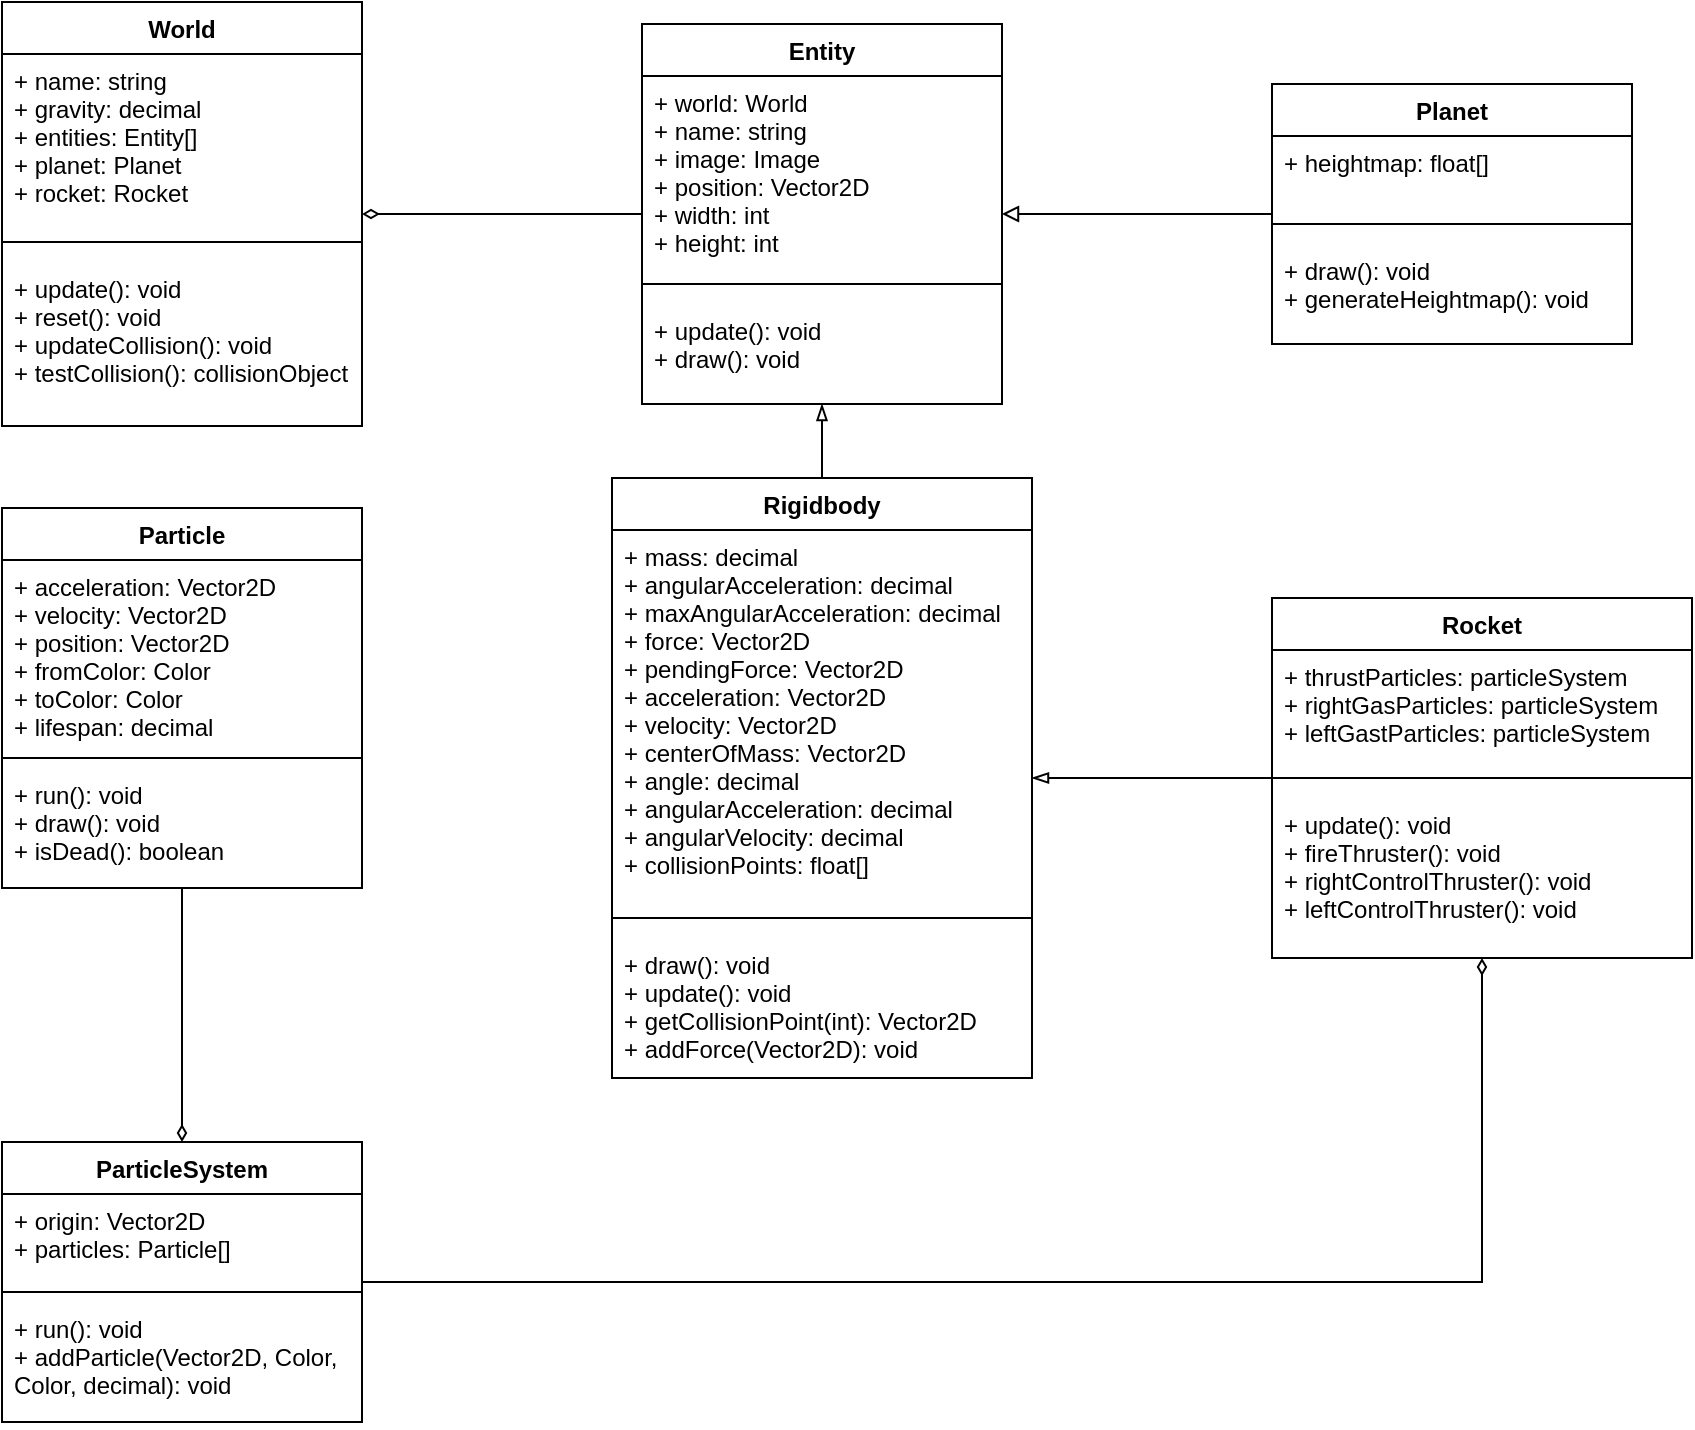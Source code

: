 <mxfile version="10.7.5" type="device"><diagram name="Page-1" id="e7e014a7-5840-1c2e-5031-d8a46d1fe8dd"><mxGraphModel dx="1695" dy="923" grid="1" gridSize="10" guides="1" tooltips="1" connect="1" arrows="1" fold="1" page="1" pageScale="1" pageWidth="1169" pageHeight="826" background="#ffffff" math="0" shadow="0"><root><mxCell id="0"/><mxCell id="1" parent="0"/><mxCell id="7kcQO5zTfsP24idZ5UzW-42" value="World&#10;" style="swimlane;fontStyle=1;align=center;verticalAlign=top;childLayout=stackLayout;horizontal=1;startSize=26;horizontalStack=0;resizeParent=1;resizeParentMax=0;resizeLast=0;collapsible=1;marginBottom=0;" vertex="1" parent="1"><mxGeometry x="160" y="28" width="180" height="212" as="geometry"/></mxCell><mxCell id="7kcQO5zTfsP24idZ5UzW-43" value="+ name: string&#10;+ gravity: decimal&#10;+ entities: Entity[]&#10;+ planet: Planet&#10;+ rocket: Rocket&#10;" style="text;strokeColor=none;fillColor=none;align=left;verticalAlign=top;spacingLeft=4;spacingRight=4;overflow=hidden;rotatable=0;points=[[0,0.5],[1,0.5]];portConstraint=eastwest;" vertex="1" parent="7kcQO5zTfsP24idZ5UzW-42"><mxGeometry y="26" width="180" height="84" as="geometry"/></mxCell><mxCell id="7kcQO5zTfsP24idZ5UzW-44" value="" style="line;strokeWidth=1;fillColor=none;align=left;verticalAlign=middle;spacingTop=-1;spacingLeft=3;spacingRight=3;rotatable=0;labelPosition=right;points=[];portConstraint=eastwest;" vertex="1" parent="7kcQO5zTfsP24idZ5UzW-42"><mxGeometry y="110" width="180" height="20" as="geometry"/></mxCell><mxCell id="7kcQO5zTfsP24idZ5UzW-45" value="+ update(): void&#10;+ reset(): void&#10;+ updateCollision(): void&#10;+ testCollision(): collisionObject" style="text;strokeColor=none;fillColor=none;align=left;verticalAlign=top;spacingLeft=4;spacingRight=4;overflow=hidden;rotatable=0;points=[[0,0.5],[1,0.5]];portConstraint=eastwest;" vertex="1" parent="7kcQO5zTfsP24idZ5UzW-42"><mxGeometry y="130" width="180" height="82" as="geometry"/></mxCell><mxCell id="7kcQO5zTfsP24idZ5UzW-82" style="edgeStyle=orthogonalEdgeStyle;rounded=0;orthogonalLoop=1;jettySize=auto;html=1;endArrow=diamondThin;endFill=0;strokeWidth=1;" edge="1" parent="1" source="7kcQO5zTfsP24idZ5UzW-50" target="7kcQO5zTfsP24idZ5UzW-42"><mxGeometry relative="1" as="geometry"/></mxCell><mxCell id="7kcQO5zTfsP24idZ5UzW-50" value="Entity&#10;" style="swimlane;fontStyle=1;align=center;verticalAlign=top;childLayout=stackLayout;horizontal=1;startSize=26;horizontalStack=0;resizeParent=1;resizeParentMax=0;resizeLast=0;collapsible=1;marginBottom=0;" vertex="1" parent="1"><mxGeometry x="480" y="39" width="180" height="190" as="geometry"/></mxCell><mxCell id="7kcQO5zTfsP24idZ5UzW-51" value="+ world: World&#10;+ name: string&#10;+ image: Image&#10;+ position: Vector2D&#10;+ width: int&#10;+ height: int&#10;" style="text;strokeColor=none;fillColor=none;align=left;verticalAlign=top;spacingLeft=4;spacingRight=4;overflow=hidden;rotatable=0;points=[[0,0.5],[1,0.5]];portConstraint=eastwest;" vertex="1" parent="7kcQO5zTfsP24idZ5UzW-50"><mxGeometry y="26" width="180" height="94" as="geometry"/></mxCell><mxCell id="7kcQO5zTfsP24idZ5UzW-52" value="" style="line;strokeWidth=1;fillColor=none;align=left;verticalAlign=middle;spacingTop=-1;spacingLeft=3;spacingRight=3;rotatable=0;labelPosition=right;points=[];portConstraint=eastwest;" vertex="1" parent="7kcQO5zTfsP24idZ5UzW-50"><mxGeometry y="120" width="180" height="20" as="geometry"/></mxCell><mxCell id="7kcQO5zTfsP24idZ5UzW-53" value="+ update(): void&#10;+ draw(): void&#10;" style="text;strokeColor=none;fillColor=none;align=left;verticalAlign=top;spacingLeft=4;spacingRight=4;overflow=hidden;rotatable=0;points=[[0,0.5],[1,0.5]];portConstraint=eastwest;" vertex="1" parent="7kcQO5zTfsP24idZ5UzW-50"><mxGeometry y="140" width="180" height="50" as="geometry"/></mxCell><mxCell id="7kcQO5zTfsP24idZ5UzW-54" value="Rigidbody&#10;" style="swimlane;fontStyle=1;align=center;verticalAlign=top;childLayout=stackLayout;horizontal=1;startSize=26;horizontalStack=0;resizeParent=1;resizeParentMax=0;resizeLast=0;collapsible=1;marginBottom=0;" vertex="1" parent="1"><mxGeometry x="465" y="266" width="210" height="300" as="geometry"/></mxCell><mxCell id="7kcQO5zTfsP24idZ5UzW-55" value="+ mass: decimal&#10;+ angularAcceleration: decimal&#10;+ maxAngularAcceleration: decimal&#10;+ force: Vector2D&#10;+ pendingForce: Vector2D&#10;+ acceleration: Vector2D&#10;+ velocity: Vector2D&#10;+ centerOfMass: Vector2D&#10;+ angle: decimal&#10;+ angularAcceleration: decimal&#10;+ angularVelocity: decimal&#10;+ collisionPoints: float[]" style="text;strokeColor=none;fillColor=none;align=left;verticalAlign=top;spacingLeft=4;spacingRight=4;overflow=hidden;rotatable=0;points=[[0,0.5],[1,0.5]];portConstraint=eastwest;" vertex="1" parent="7kcQO5zTfsP24idZ5UzW-54"><mxGeometry y="26" width="210" height="184" as="geometry"/></mxCell><mxCell id="7kcQO5zTfsP24idZ5UzW-56" value="" style="line;strokeWidth=1;fillColor=none;align=left;verticalAlign=middle;spacingTop=-1;spacingLeft=3;spacingRight=3;rotatable=0;labelPosition=right;points=[];portConstraint=eastwest;" vertex="1" parent="7kcQO5zTfsP24idZ5UzW-54"><mxGeometry y="210" width="210" height="20" as="geometry"/></mxCell><mxCell id="7kcQO5zTfsP24idZ5UzW-57" value="+ draw(): void&#10;+ update(): void&#10;+ getCollisionPoint(int): Vector2D&#10;+ addForce(Vector2D): void" style="text;strokeColor=none;fillColor=none;align=left;verticalAlign=top;spacingLeft=4;spacingRight=4;overflow=hidden;rotatable=0;points=[[0,0.5],[1,0.5]];portConstraint=eastwest;" vertex="1" parent="7kcQO5zTfsP24idZ5UzW-54"><mxGeometry y="230" width="210" height="70" as="geometry"/></mxCell><mxCell id="7kcQO5zTfsP24idZ5UzW-59" style="edgeStyle=orthogonalEdgeStyle;rounded=0;orthogonalLoop=1;jettySize=auto;html=1;exitX=0.5;exitY=0;exitDx=0;exitDy=0;endArrow=blockThin;endFill=0;" edge="1" parent="1" source="7kcQO5zTfsP24idZ5UzW-54" target="7kcQO5zTfsP24idZ5UzW-50"><mxGeometry relative="1" as="geometry"/></mxCell><mxCell id="7kcQO5zTfsP24idZ5UzW-64" style="edgeStyle=orthogonalEdgeStyle;rounded=0;orthogonalLoop=1;jettySize=auto;html=1;endArrow=block;endFill=0;" edge="1" parent="1" source="7kcQO5zTfsP24idZ5UzW-60" target="7kcQO5zTfsP24idZ5UzW-50"><mxGeometry relative="1" as="geometry"/></mxCell><mxCell id="7kcQO5zTfsP24idZ5UzW-60" value="Planet&#10;" style="swimlane;fontStyle=1;align=center;verticalAlign=top;childLayout=stackLayout;horizontal=1;startSize=26;horizontalStack=0;resizeParent=1;resizeParentMax=0;resizeLast=0;collapsible=1;marginBottom=0;" vertex="1" parent="1"><mxGeometry x="795" y="69" width="180" height="130" as="geometry"/></mxCell><mxCell id="7kcQO5zTfsP24idZ5UzW-61" value="+ heightmap: float[]&#10;" style="text;strokeColor=none;fillColor=none;align=left;verticalAlign=top;spacingLeft=4;spacingRight=4;overflow=hidden;rotatable=0;points=[[0,0.5],[1,0.5]];portConstraint=eastwest;" vertex="1" parent="7kcQO5zTfsP24idZ5UzW-60"><mxGeometry y="26" width="180" height="34" as="geometry"/></mxCell><mxCell id="7kcQO5zTfsP24idZ5UzW-62" value="" style="line;strokeWidth=1;fillColor=none;align=left;verticalAlign=middle;spacingTop=-1;spacingLeft=3;spacingRight=3;rotatable=0;labelPosition=right;points=[];portConstraint=eastwest;" vertex="1" parent="7kcQO5zTfsP24idZ5UzW-60"><mxGeometry y="60" width="180" height="20" as="geometry"/></mxCell><mxCell id="7kcQO5zTfsP24idZ5UzW-63" value="+ draw(): void&#10;+ generateHeightmap(): void" style="text;strokeColor=none;fillColor=none;align=left;verticalAlign=top;spacingLeft=4;spacingRight=4;overflow=hidden;rotatable=0;points=[[0,0.5],[1,0.5]];portConstraint=eastwest;" vertex="1" parent="7kcQO5zTfsP24idZ5UzW-60"><mxGeometry y="80" width="180" height="50" as="geometry"/></mxCell><mxCell id="7kcQO5zTfsP24idZ5UzW-69" style="edgeStyle=orthogonalEdgeStyle;rounded=0;orthogonalLoop=1;jettySize=auto;html=1;endArrow=blockThin;endFill=0;" edge="1" parent="1" source="7kcQO5zTfsP24idZ5UzW-65" target="7kcQO5zTfsP24idZ5UzW-54"><mxGeometry relative="1" as="geometry"/></mxCell><mxCell id="7kcQO5zTfsP24idZ5UzW-65" value="Rocket&#10;" style="swimlane;fontStyle=1;align=center;verticalAlign=top;childLayout=stackLayout;horizontal=1;startSize=26;horizontalStack=0;resizeParent=1;resizeParentMax=0;resizeLast=0;collapsible=1;marginBottom=0;" vertex="1" parent="1"><mxGeometry x="795" y="326" width="210" height="180" as="geometry"/></mxCell><mxCell id="7kcQO5zTfsP24idZ5UzW-66" value="+ thrustParticles: particleSystem&#10;+ rightGasParticles: particleSystem&#10;+ leftGastParticles: particleSystem&#10;" style="text;strokeColor=none;fillColor=none;align=left;verticalAlign=top;spacingLeft=4;spacingRight=4;overflow=hidden;rotatable=0;points=[[0,0.5],[1,0.5]];portConstraint=eastwest;" vertex="1" parent="7kcQO5zTfsP24idZ5UzW-65"><mxGeometry y="26" width="210" height="54" as="geometry"/></mxCell><mxCell id="7kcQO5zTfsP24idZ5UzW-67" value="" style="line;strokeWidth=1;fillColor=none;align=left;verticalAlign=middle;spacingTop=-1;spacingLeft=3;spacingRight=3;rotatable=0;labelPosition=right;points=[];portConstraint=eastwest;" vertex="1" parent="7kcQO5zTfsP24idZ5UzW-65"><mxGeometry y="80" width="210" height="20" as="geometry"/></mxCell><mxCell id="7kcQO5zTfsP24idZ5UzW-68" value="+ update(): void&#10;+ fireThruster(): void&#10;+ rightControlThruster(): void&#10;+ leftControlThruster(): void&#10;" style="text;strokeColor=none;fillColor=none;align=left;verticalAlign=top;spacingLeft=4;spacingRight=4;overflow=hidden;rotatable=0;points=[[0,0.5],[1,0.5]];portConstraint=eastwest;" vertex="1" parent="7kcQO5zTfsP24idZ5UzW-65"><mxGeometry y="100" width="210" height="80" as="geometry"/></mxCell><mxCell id="7kcQO5zTfsP24idZ5UzW-83" style="edgeStyle=orthogonalEdgeStyle;rounded=0;orthogonalLoop=1;jettySize=auto;html=1;endArrow=diamondThin;endFill=0;strokeWidth=1;" edge="1" parent="1" source="7kcQO5zTfsP24idZ5UzW-72" target="7kcQO5zTfsP24idZ5UzW-76"><mxGeometry relative="1" as="geometry"/></mxCell><mxCell id="7kcQO5zTfsP24idZ5UzW-72" value="Particle&#10;" style="swimlane;fontStyle=1;align=center;verticalAlign=top;childLayout=stackLayout;horizontal=1;startSize=26;horizontalStack=0;resizeParent=1;resizeParentMax=0;resizeLast=0;collapsible=1;marginBottom=0;" vertex="1" parent="1"><mxGeometry x="160" y="281" width="180" height="190" as="geometry"/></mxCell><mxCell id="7kcQO5zTfsP24idZ5UzW-73" value="+ acceleration: Vector2D&#10;+ velocity: Vector2D&#10;+ position: Vector2D&#10;+ fromColor: Color&#10;+ toColor: Color&#10;+ lifespan: decimal&#10;" style="text;strokeColor=none;fillColor=none;align=left;verticalAlign=top;spacingLeft=4;spacingRight=4;overflow=hidden;rotatable=0;points=[[0,0.5],[1,0.5]];portConstraint=eastwest;" vertex="1" parent="7kcQO5zTfsP24idZ5UzW-72"><mxGeometry y="26" width="180" height="94" as="geometry"/></mxCell><mxCell id="7kcQO5zTfsP24idZ5UzW-74" value="" style="line;strokeWidth=1;fillColor=none;align=left;verticalAlign=middle;spacingTop=-1;spacingLeft=3;spacingRight=3;rotatable=0;labelPosition=right;points=[];portConstraint=eastwest;" vertex="1" parent="7kcQO5zTfsP24idZ5UzW-72"><mxGeometry y="120" width="180" height="10" as="geometry"/></mxCell><mxCell id="7kcQO5zTfsP24idZ5UzW-75" value="+ run(): void&#10;+ draw(): void&#10;+ isDead(): boolean&#10;" style="text;strokeColor=none;fillColor=none;align=left;verticalAlign=top;spacingLeft=4;spacingRight=4;overflow=hidden;rotatable=0;points=[[0,0.5],[1,0.5]];portConstraint=eastwest;" vertex="1" parent="7kcQO5zTfsP24idZ5UzW-72"><mxGeometry y="130" width="180" height="60" as="geometry"/></mxCell><mxCell id="7kcQO5zTfsP24idZ5UzW-85" style="edgeStyle=orthogonalEdgeStyle;rounded=0;orthogonalLoop=1;jettySize=auto;html=1;endArrow=diamondThin;endFill=0;strokeWidth=1;" edge="1" parent="1" source="7kcQO5zTfsP24idZ5UzW-76" target="7kcQO5zTfsP24idZ5UzW-65"><mxGeometry relative="1" as="geometry"/></mxCell><mxCell id="7kcQO5zTfsP24idZ5UzW-76" value="ParticleSystem&#10;" style="swimlane;fontStyle=1;align=center;verticalAlign=top;childLayout=stackLayout;horizontal=1;startSize=26;horizontalStack=0;resizeParent=1;resizeParentMax=0;resizeLast=0;collapsible=1;marginBottom=0;" vertex="1" parent="1"><mxGeometry x="160" y="598" width="180" height="140" as="geometry"/></mxCell><mxCell id="7kcQO5zTfsP24idZ5UzW-77" value="+ origin: Vector2D&#10;+ particles: Particle[]&#10;" style="text;strokeColor=none;fillColor=none;align=left;verticalAlign=top;spacingLeft=4;spacingRight=4;overflow=hidden;rotatable=0;points=[[0,0.5],[1,0.5]];portConstraint=eastwest;" vertex="1" parent="7kcQO5zTfsP24idZ5UzW-76"><mxGeometry y="26" width="180" height="44" as="geometry"/></mxCell><mxCell id="7kcQO5zTfsP24idZ5UzW-78" value="" style="line;strokeWidth=1;fillColor=none;align=left;verticalAlign=middle;spacingTop=-1;spacingLeft=3;spacingRight=3;rotatable=0;labelPosition=right;points=[];portConstraint=eastwest;" vertex="1" parent="7kcQO5zTfsP24idZ5UzW-76"><mxGeometry y="70" width="180" height="10" as="geometry"/></mxCell><mxCell id="7kcQO5zTfsP24idZ5UzW-79" value="+ run(): void&#10;+ addParticle(Vector2D, Color, &#10;Color, decimal): void&#10;" style="text;strokeColor=none;fillColor=none;align=left;verticalAlign=top;spacingLeft=4;spacingRight=4;overflow=hidden;rotatable=0;points=[[0,0.5],[1,0.5]];portConstraint=eastwest;" vertex="1" parent="7kcQO5zTfsP24idZ5UzW-76"><mxGeometry y="80" width="180" height="60" as="geometry"/></mxCell></root></mxGraphModel></diagram></mxfile>